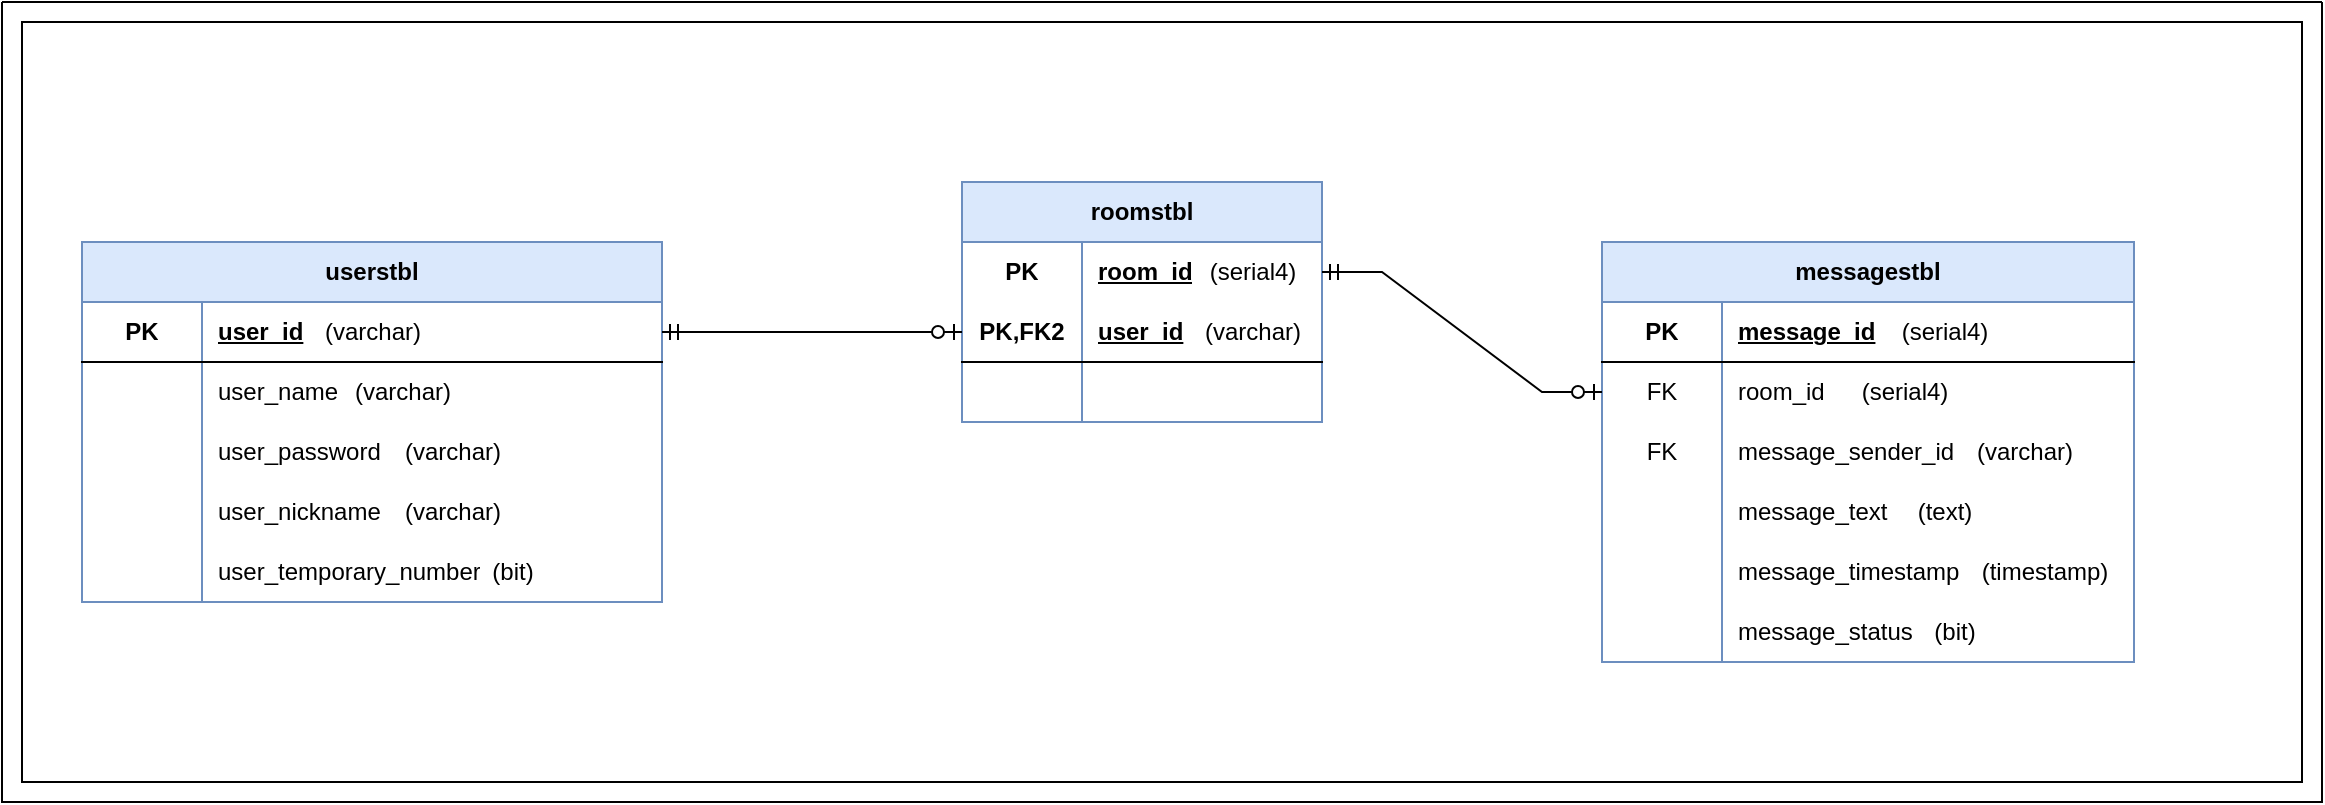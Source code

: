<mxfile version="24.7.10">
  <diagram name="페이지-1" id="kmYeR7EPUDvi5WTIIi8g">
    <mxGraphModel dx="1434" dy="738" grid="1" gridSize="10" guides="1" tooltips="1" connect="1" arrows="1" fold="1" page="1" pageScale="1" pageWidth="827" pageHeight="1169" math="0" shadow="0">
      <root>
        <mxCell id="0" />
        <mxCell id="1" parent="0" />
        <mxCell id="aXkl4HzgFVx6QhO7RbDf-77" value="" style="swimlane;startSize=0;" vertex="1" parent="1">
          <mxGeometry x="40" y="40" width="1160" height="400" as="geometry" />
        </mxCell>
        <mxCell id="aXkl4HzgFVx6QhO7RbDf-78" value="" style="rounded=0;whiteSpace=wrap;html=1;" vertex="1" parent="1">
          <mxGeometry x="50" y="50" width="1140" height="380" as="geometry" />
        </mxCell>
        <mxCell id="aXkl4HzgFVx6QhO7RbDf-1" value="userstbl" style="shape=table;startSize=30;container=1;collapsible=1;childLayout=tableLayout;fixedRows=1;rowLines=0;fontStyle=1;align=center;resizeLast=1;html=1;whiteSpace=wrap;fillColor=#dae8fc;strokeColor=#6c8ebf;" vertex="1" parent="1">
          <mxGeometry x="80" y="160" width="290" height="180" as="geometry" />
        </mxCell>
        <mxCell id="aXkl4HzgFVx6QhO7RbDf-5" value="" style="shape=tableRow;horizontal=0;startSize=0;swimlaneHead=0;swimlaneBody=0;fillColor=none;collapsible=0;dropTarget=0;points=[[0,0.5],[1,0.5]];portConstraint=eastwest;top=0;left=0;right=0;bottom=1;html=1;" vertex="1" parent="aXkl4HzgFVx6QhO7RbDf-1">
          <mxGeometry y="30" width="290" height="30" as="geometry" />
        </mxCell>
        <mxCell id="aXkl4HzgFVx6QhO7RbDf-6" value="PK" style="shape=partialRectangle;connectable=0;fillColor=none;top=0;left=0;bottom=0;right=0;fontStyle=1;overflow=hidden;html=1;whiteSpace=wrap;" vertex="1" parent="aXkl4HzgFVx6QhO7RbDf-5">
          <mxGeometry width="60" height="30" as="geometry">
            <mxRectangle width="60" height="30" as="alternateBounds" />
          </mxGeometry>
        </mxCell>
        <mxCell id="aXkl4HzgFVx6QhO7RbDf-7" value="user_id" style="shape=partialRectangle;connectable=0;fillColor=none;top=0;left=0;bottom=0;right=0;align=left;spacingLeft=6;fontStyle=5;overflow=hidden;html=1;whiteSpace=wrap;" vertex="1" parent="aXkl4HzgFVx6QhO7RbDf-5">
          <mxGeometry x="60" width="230" height="30" as="geometry">
            <mxRectangle width="230" height="30" as="alternateBounds" />
          </mxGeometry>
        </mxCell>
        <mxCell id="aXkl4HzgFVx6QhO7RbDf-8" value="" style="shape=tableRow;horizontal=0;startSize=0;swimlaneHead=0;swimlaneBody=0;fillColor=none;collapsible=0;dropTarget=0;points=[[0,0.5],[1,0.5]];portConstraint=eastwest;top=0;left=0;right=0;bottom=0;html=1;" vertex="1" parent="aXkl4HzgFVx6QhO7RbDf-1">
          <mxGeometry y="60" width="290" height="30" as="geometry" />
        </mxCell>
        <mxCell id="aXkl4HzgFVx6QhO7RbDf-9" value="" style="shape=partialRectangle;connectable=0;fillColor=none;top=0;left=0;bottom=0;right=0;editable=1;overflow=hidden;html=1;whiteSpace=wrap;" vertex="1" parent="aXkl4HzgFVx6QhO7RbDf-8">
          <mxGeometry width="60" height="30" as="geometry">
            <mxRectangle width="60" height="30" as="alternateBounds" />
          </mxGeometry>
        </mxCell>
        <mxCell id="aXkl4HzgFVx6QhO7RbDf-10" value="user_name" style="shape=partialRectangle;connectable=0;fillColor=none;top=0;left=0;bottom=0;right=0;align=left;spacingLeft=6;overflow=hidden;html=1;whiteSpace=wrap;" vertex="1" parent="aXkl4HzgFVx6QhO7RbDf-8">
          <mxGeometry x="60" width="230" height="30" as="geometry">
            <mxRectangle width="230" height="30" as="alternateBounds" />
          </mxGeometry>
        </mxCell>
        <mxCell id="aXkl4HzgFVx6QhO7RbDf-11" value="" style="shape=tableRow;horizontal=0;startSize=0;swimlaneHead=0;swimlaneBody=0;fillColor=none;collapsible=0;dropTarget=0;points=[[0,0.5],[1,0.5]];portConstraint=eastwest;top=0;left=0;right=0;bottom=0;html=1;" vertex="1" parent="aXkl4HzgFVx6QhO7RbDf-1">
          <mxGeometry y="90" width="290" height="30" as="geometry" />
        </mxCell>
        <mxCell id="aXkl4HzgFVx6QhO7RbDf-12" value="" style="shape=partialRectangle;connectable=0;fillColor=none;top=0;left=0;bottom=0;right=0;editable=1;overflow=hidden;html=1;whiteSpace=wrap;" vertex="1" parent="aXkl4HzgFVx6QhO7RbDf-11">
          <mxGeometry width="60" height="30" as="geometry">
            <mxRectangle width="60" height="30" as="alternateBounds" />
          </mxGeometry>
        </mxCell>
        <mxCell id="aXkl4HzgFVx6QhO7RbDf-13" value="user_password" style="shape=partialRectangle;connectable=0;fillColor=none;top=0;left=0;bottom=0;right=0;align=left;spacingLeft=6;overflow=hidden;html=1;whiteSpace=wrap;" vertex="1" parent="aXkl4HzgFVx6QhO7RbDf-11">
          <mxGeometry x="60" width="230" height="30" as="geometry">
            <mxRectangle width="230" height="30" as="alternateBounds" />
          </mxGeometry>
        </mxCell>
        <mxCell id="aXkl4HzgFVx6QhO7RbDf-40" value="" style="shape=tableRow;horizontal=0;startSize=0;swimlaneHead=0;swimlaneBody=0;fillColor=none;collapsible=0;dropTarget=0;points=[[0,0.5],[1,0.5]];portConstraint=eastwest;top=0;left=0;right=0;bottom=0;html=1;" vertex="1" parent="aXkl4HzgFVx6QhO7RbDf-1">
          <mxGeometry y="120" width="290" height="30" as="geometry" />
        </mxCell>
        <mxCell id="aXkl4HzgFVx6QhO7RbDf-41" value="" style="shape=partialRectangle;connectable=0;fillColor=none;top=0;left=0;bottom=0;right=0;editable=1;overflow=hidden;html=1;whiteSpace=wrap;" vertex="1" parent="aXkl4HzgFVx6QhO7RbDf-40">
          <mxGeometry width="60" height="30" as="geometry">
            <mxRectangle width="60" height="30" as="alternateBounds" />
          </mxGeometry>
        </mxCell>
        <mxCell id="aXkl4HzgFVx6QhO7RbDf-42" value="user_nickname" style="shape=partialRectangle;connectable=0;fillColor=none;top=0;left=0;bottom=0;right=0;align=left;spacingLeft=6;overflow=hidden;html=1;whiteSpace=wrap;" vertex="1" parent="aXkl4HzgFVx6QhO7RbDf-40">
          <mxGeometry x="60" width="230" height="30" as="geometry">
            <mxRectangle width="230" height="30" as="alternateBounds" />
          </mxGeometry>
        </mxCell>
        <mxCell id="aXkl4HzgFVx6QhO7RbDf-43" value="" style="shape=tableRow;horizontal=0;startSize=0;swimlaneHead=0;swimlaneBody=0;fillColor=none;collapsible=0;dropTarget=0;points=[[0,0.5],[1,0.5]];portConstraint=eastwest;top=0;left=0;right=0;bottom=0;html=1;" vertex="1" parent="aXkl4HzgFVx6QhO7RbDf-1">
          <mxGeometry y="150" width="290" height="30" as="geometry" />
        </mxCell>
        <mxCell id="aXkl4HzgFVx6QhO7RbDf-44" value="" style="shape=partialRectangle;connectable=0;fillColor=none;top=0;left=0;bottom=0;right=0;editable=1;overflow=hidden;html=1;whiteSpace=wrap;" vertex="1" parent="aXkl4HzgFVx6QhO7RbDf-43">
          <mxGeometry width="60" height="30" as="geometry">
            <mxRectangle width="60" height="30" as="alternateBounds" />
          </mxGeometry>
        </mxCell>
        <mxCell id="aXkl4HzgFVx6QhO7RbDf-45" value="user_temporary_number" style="shape=partialRectangle;connectable=0;fillColor=none;top=0;left=0;bottom=0;right=0;align=left;spacingLeft=6;overflow=hidden;html=1;whiteSpace=wrap;" vertex="1" parent="aXkl4HzgFVx6QhO7RbDf-43">
          <mxGeometry x="60" width="230" height="30" as="geometry">
            <mxRectangle width="230" height="30" as="alternateBounds" />
          </mxGeometry>
        </mxCell>
        <mxCell id="aXkl4HzgFVx6QhO7RbDf-14" value="roomstbl" style="shape=table;startSize=30;container=1;collapsible=1;childLayout=tableLayout;fixedRows=1;rowLines=0;fontStyle=1;align=center;resizeLast=1;html=1;whiteSpace=wrap;fillColor=#dae8fc;strokeColor=#6c8ebf;" vertex="1" parent="1">
          <mxGeometry x="520" y="130" width="180" height="120" as="geometry" />
        </mxCell>
        <mxCell id="aXkl4HzgFVx6QhO7RbDf-15" value="" style="shape=tableRow;horizontal=0;startSize=0;swimlaneHead=0;swimlaneBody=0;fillColor=none;collapsible=0;dropTarget=0;points=[[0,0.5],[1,0.5]];portConstraint=eastwest;top=0;left=0;right=0;bottom=0;html=1;" vertex="1" parent="aXkl4HzgFVx6QhO7RbDf-14">
          <mxGeometry y="30" width="180" height="30" as="geometry" />
        </mxCell>
        <mxCell id="aXkl4HzgFVx6QhO7RbDf-16" value="PK" style="shape=partialRectangle;connectable=0;fillColor=none;top=0;left=0;bottom=0;right=0;fontStyle=1;overflow=hidden;html=1;whiteSpace=wrap;" vertex="1" parent="aXkl4HzgFVx6QhO7RbDf-15">
          <mxGeometry width="60" height="30" as="geometry">
            <mxRectangle width="60" height="30" as="alternateBounds" />
          </mxGeometry>
        </mxCell>
        <mxCell id="aXkl4HzgFVx6QhO7RbDf-17" value="room_id" style="shape=partialRectangle;connectable=0;fillColor=none;top=0;left=0;bottom=0;right=0;align=left;spacingLeft=6;fontStyle=5;overflow=hidden;html=1;whiteSpace=wrap;" vertex="1" parent="aXkl4HzgFVx6QhO7RbDf-15">
          <mxGeometry x="60" width="120" height="30" as="geometry">
            <mxRectangle width="120" height="30" as="alternateBounds" />
          </mxGeometry>
        </mxCell>
        <mxCell id="aXkl4HzgFVx6QhO7RbDf-18" value="" style="shape=tableRow;horizontal=0;startSize=0;swimlaneHead=0;swimlaneBody=0;fillColor=none;collapsible=0;dropTarget=0;points=[[0,0.5],[1,0.5]];portConstraint=eastwest;top=0;left=0;right=0;bottom=1;html=1;" vertex="1" parent="aXkl4HzgFVx6QhO7RbDf-14">
          <mxGeometry y="60" width="180" height="30" as="geometry" />
        </mxCell>
        <mxCell id="aXkl4HzgFVx6QhO7RbDf-19" value="PK,FK2" style="shape=partialRectangle;connectable=0;fillColor=none;top=0;left=0;bottom=0;right=0;fontStyle=1;overflow=hidden;html=1;whiteSpace=wrap;" vertex="1" parent="aXkl4HzgFVx6QhO7RbDf-18">
          <mxGeometry width="60" height="30" as="geometry">
            <mxRectangle width="60" height="30" as="alternateBounds" />
          </mxGeometry>
        </mxCell>
        <mxCell id="aXkl4HzgFVx6QhO7RbDf-20" value="user_id" style="shape=partialRectangle;connectable=0;fillColor=none;top=0;left=0;bottom=0;right=0;align=left;spacingLeft=6;fontStyle=5;overflow=hidden;html=1;whiteSpace=wrap;" vertex="1" parent="aXkl4HzgFVx6QhO7RbDf-18">
          <mxGeometry x="60" width="120" height="30" as="geometry">
            <mxRectangle width="120" height="30" as="alternateBounds" />
          </mxGeometry>
        </mxCell>
        <mxCell id="aXkl4HzgFVx6QhO7RbDf-21" value="" style="shape=tableRow;horizontal=0;startSize=0;swimlaneHead=0;swimlaneBody=0;fillColor=none;collapsible=0;dropTarget=0;points=[[0,0.5],[1,0.5]];portConstraint=eastwest;top=0;left=0;right=0;bottom=0;html=1;" vertex="1" parent="aXkl4HzgFVx6QhO7RbDf-14">
          <mxGeometry y="90" width="180" height="30" as="geometry" />
        </mxCell>
        <mxCell id="aXkl4HzgFVx6QhO7RbDf-22" value="" style="shape=partialRectangle;connectable=0;fillColor=none;top=0;left=0;bottom=0;right=0;editable=1;overflow=hidden;html=1;whiteSpace=wrap;" vertex="1" parent="aXkl4HzgFVx6QhO7RbDf-21">
          <mxGeometry width="60" height="30" as="geometry">
            <mxRectangle width="60" height="30" as="alternateBounds" />
          </mxGeometry>
        </mxCell>
        <mxCell id="aXkl4HzgFVx6QhO7RbDf-23" value="" style="shape=partialRectangle;connectable=0;fillColor=none;top=0;left=0;bottom=0;right=0;align=left;spacingLeft=6;overflow=hidden;html=1;whiteSpace=wrap;" vertex="1" parent="aXkl4HzgFVx6QhO7RbDf-21">
          <mxGeometry x="60" width="120" height="30" as="geometry">
            <mxRectangle width="120" height="30" as="alternateBounds" />
          </mxGeometry>
        </mxCell>
        <mxCell id="aXkl4HzgFVx6QhO7RbDf-27" value="messagestbl" style="shape=table;startSize=30;container=1;collapsible=1;childLayout=tableLayout;fixedRows=1;rowLines=0;fontStyle=1;align=center;resizeLast=1;html=1;whiteSpace=wrap;fillColor=#dae8fc;strokeColor=#6c8ebf;" vertex="1" parent="1">
          <mxGeometry x="840" y="160" width="266" height="210" as="geometry" />
        </mxCell>
        <mxCell id="aXkl4HzgFVx6QhO7RbDf-31" value="" style="shape=tableRow;horizontal=0;startSize=0;swimlaneHead=0;swimlaneBody=0;fillColor=none;collapsible=0;dropTarget=0;points=[[0,0.5],[1,0.5]];portConstraint=eastwest;top=0;left=0;right=0;bottom=1;html=1;" vertex="1" parent="aXkl4HzgFVx6QhO7RbDf-27">
          <mxGeometry y="30" width="266" height="30" as="geometry" />
        </mxCell>
        <mxCell id="aXkl4HzgFVx6QhO7RbDf-32" value="PK" style="shape=partialRectangle;connectable=0;fillColor=none;top=0;left=0;bottom=0;right=0;fontStyle=1;overflow=hidden;html=1;whiteSpace=wrap;" vertex="1" parent="aXkl4HzgFVx6QhO7RbDf-31">
          <mxGeometry width="60" height="30" as="geometry">
            <mxRectangle width="60" height="30" as="alternateBounds" />
          </mxGeometry>
        </mxCell>
        <mxCell id="aXkl4HzgFVx6QhO7RbDf-33" value="message_id" style="shape=partialRectangle;connectable=0;fillColor=none;top=0;left=0;bottom=0;right=0;align=left;spacingLeft=6;fontStyle=5;overflow=hidden;html=1;whiteSpace=wrap;" vertex="1" parent="aXkl4HzgFVx6QhO7RbDf-31">
          <mxGeometry x="60" width="206" height="30" as="geometry">
            <mxRectangle width="206" height="30" as="alternateBounds" />
          </mxGeometry>
        </mxCell>
        <mxCell id="aXkl4HzgFVx6QhO7RbDf-34" value="" style="shape=tableRow;horizontal=0;startSize=0;swimlaneHead=0;swimlaneBody=0;fillColor=none;collapsible=0;dropTarget=0;points=[[0,0.5],[1,0.5]];portConstraint=eastwest;top=0;left=0;right=0;bottom=0;html=1;" vertex="1" parent="aXkl4HzgFVx6QhO7RbDf-27">
          <mxGeometry y="60" width="266" height="30" as="geometry" />
        </mxCell>
        <mxCell id="aXkl4HzgFVx6QhO7RbDf-35" value="FK" style="shape=partialRectangle;connectable=0;fillColor=none;top=0;left=0;bottom=0;right=0;editable=1;overflow=hidden;html=1;whiteSpace=wrap;" vertex="1" parent="aXkl4HzgFVx6QhO7RbDf-34">
          <mxGeometry width="60" height="30" as="geometry">
            <mxRectangle width="60" height="30" as="alternateBounds" />
          </mxGeometry>
        </mxCell>
        <mxCell id="aXkl4HzgFVx6QhO7RbDf-36" value="room_id" style="shape=partialRectangle;connectable=0;fillColor=none;top=0;left=0;bottom=0;right=0;align=left;spacingLeft=6;overflow=hidden;html=1;whiteSpace=wrap;" vertex="1" parent="aXkl4HzgFVx6QhO7RbDf-34">
          <mxGeometry x="60" width="206" height="30" as="geometry">
            <mxRectangle width="206" height="30" as="alternateBounds" />
          </mxGeometry>
        </mxCell>
        <mxCell id="aXkl4HzgFVx6QhO7RbDf-37" value="" style="shape=tableRow;horizontal=0;startSize=0;swimlaneHead=0;swimlaneBody=0;fillColor=none;collapsible=0;dropTarget=0;points=[[0,0.5],[1,0.5]];portConstraint=eastwest;top=0;left=0;right=0;bottom=0;html=1;" vertex="1" parent="aXkl4HzgFVx6QhO7RbDf-27">
          <mxGeometry y="90" width="266" height="30" as="geometry" />
        </mxCell>
        <mxCell id="aXkl4HzgFVx6QhO7RbDf-38" value="FK" style="shape=partialRectangle;connectable=0;fillColor=none;top=0;left=0;bottom=0;right=0;editable=1;overflow=hidden;html=1;whiteSpace=wrap;" vertex="1" parent="aXkl4HzgFVx6QhO7RbDf-37">
          <mxGeometry width="60" height="30" as="geometry">
            <mxRectangle width="60" height="30" as="alternateBounds" />
          </mxGeometry>
        </mxCell>
        <mxCell id="aXkl4HzgFVx6QhO7RbDf-39" value="message_sender_id" style="shape=partialRectangle;connectable=0;fillColor=none;top=0;left=0;bottom=0;right=0;align=left;spacingLeft=6;overflow=hidden;html=1;whiteSpace=wrap;" vertex="1" parent="aXkl4HzgFVx6QhO7RbDf-37">
          <mxGeometry x="60" width="206" height="30" as="geometry">
            <mxRectangle width="206" height="30" as="alternateBounds" />
          </mxGeometry>
        </mxCell>
        <mxCell id="aXkl4HzgFVx6QhO7RbDf-49" value="" style="shape=tableRow;horizontal=0;startSize=0;swimlaneHead=0;swimlaneBody=0;fillColor=none;collapsible=0;dropTarget=0;points=[[0,0.5],[1,0.5]];portConstraint=eastwest;top=0;left=0;right=0;bottom=0;html=1;" vertex="1" parent="aXkl4HzgFVx6QhO7RbDf-27">
          <mxGeometry y="120" width="266" height="30" as="geometry" />
        </mxCell>
        <mxCell id="aXkl4HzgFVx6QhO7RbDf-50" value="" style="shape=partialRectangle;connectable=0;fillColor=none;top=0;left=0;bottom=0;right=0;editable=1;overflow=hidden;html=1;whiteSpace=wrap;" vertex="1" parent="aXkl4HzgFVx6QhO7RbDf-49">
          <mxGeometry width="60" height="30" as="geometry">
            <mxRectangle width="60" height="30" as="alternateBounds" />
          </mxGeometry>
        </mxCell>
        <mxCell id="aXkl4HzgFVx6QhO7RbDf-51" value="message_text" style="shape=partialRectangle;connectable=0;fillColor=none;top=0;left=0;bottom=0;right=0;align=left;spacingLeft=6;overflow=hidden;html=1;whiteSpace=wrap;" vertex="1" parent="aXkl4HzgFVx6QhO7RbDf-49">
          <mxGeometry x="60" width="206" height="30" as="geometry">
            <mxRectangle width="206" height="30" as="alternateBounds" />
          </mxGeometry>
        </mxCell>
        <mxCell id="aXkl4HzgFVx6QhO7RbDf-52" value="" style="shape=tableRow;horizontal=0;startSize=0;swimlaneHead=0;swimlaneBody=0;fillColor=none;collapsible=0;dropTarget=0;points=[[0,0.5],[1,0.5]];portConstraint=eastwest;top=0;left=0;right=0;bottom=0;html=1;" vertex="1" parent="aXkl4HzgFVx6QhO7RbDf-27">
          <mxGeometry y="150" width="266" height="30" as="geometry" />
        </mxCell>
        <mxCell id="aXkl4HzgFVx6QhO7RbDf-53" value="" style="shape=partialRectangle;connectable=0;fillColor=none;top=0;left=0;bottom=0;right=0;editable=1;overflow=hidden;html=1;whiteSpace=wrap;" vertex="1" parent="aXkl4HzgFVx6QhO7RbDf-52">
          <mxGeometry width="60" height="30" as="geometry">
            <mxRectangle width="60" height="30" as="alternateBounds" />
          </mxGeometry>
        </mxCell>
        <mxCell id="aXkl4HzgFVx6QhO7RbDf-54" value="message_timestamp" style="shape=partialRectangle;connectable=0;fillColor=none;top=0;left=0;bottom=0;right=0;align=left;spacingLeft=6;overflow=hidden;html=1;whiteSpace=wrap;" vertex="1" parent="aXkl4HzgFVx6QhO7RbDf-52">
          <mxGeometry x="60" width="206" height="30" as="geometry">
            <mxRectangle width="206" height="30" as="alternateBounds" />
          </mxGeometry>
        </mxCell>
        <mxCell id="aXkl4HzgFVx6QhO7RbDf-55" value="" style="shape=tableRow;horizontal=0;startSize=0;swimlaneHead=0;swimlaneBody=0;fillColor=none;collapsible=0;dropTarget=0;points=[[0,0.5],[1,0.5]];portConstraint=eastwest;top=0;left=0;right=0;bottom=0;html=1;" vertex="1" parent="aXkl4HzgFVx6QhO7RbDf-27">
          <mxGeometry y="180" width="266" height="30" as="geometry" />
        </mxCell>
        <mxCell id="aXkl4HzgFVx6QhO7RbDf-56" value="" style="shape=partialRectangle;connectable=0;fillColor=none;top=0;left=0;bottom=0;right=0;editable=1;overflow=hidden;html=1;whiteSpace=wrap;" vertex="1" parent="aXkl4HzgFVx6QhO7RbDf-55">
          <mxGeometry width="60" height="30" as="geometry">
            <mxRectangle width="60" height="30" as="alternateBounds" />
          </mxGeometry>
        </mxCell>
        <mxCell id="aXkl4HzgFVx6QhO7RbDf-57" value="message_status" style="shape=partialRectangle;connectable=0;fillColor=none;top=0;left=0;bottom=0;right=0;align=left;spacingLeft=6;overflow=hidden;html=1;whiteSpace=wrap;" vertex="1" parent="aXkl4HzgFVx6QhO7RbDf-55">
          <mxGeometry x="60" width="206" height="30" as="geometry">
            <mxRectangle width="206" height="30" as="alternateBounds" />
          </mxGeometry>
        </mxCell>
        <mxCell id="aXkl4HzgFVx6QhO7RbDf-61" value="(varchar)" style="text;html=1;align=center;verticalAlign=middle;resizable=0;points=[];autosize=1;strokeColor=none;fillColor=none;" vertex="1" parent="1">
          <mxGeometry x="190" y="190" width="70" height="30" as="geometry" />
        </mxCell>
        <mxCell id="aXkl4HzgFVx6QhO7RbDf-63" value="(varchar)" style="text;html=1;align=center;verticalAlign=middle;resizable=0;points=[];autosize=1;strokeColor=none;fillColor=none;" vertex="1" parent="1">
          <mxGeometry x="205" y="220" width="70" height="30" as="geometry" />
        </mxCell>
        <mxCell id="aXkl4HzgFVx6QhO7RbDf-64" value="(varchar)" style="text;html=1;align=center;verticalAlign=middle;resizable=0;points=[];autosize=1;strokeColor=none;fillColor=none;" vertex="1" parent="1">
          <mxGeometry x="230" y="250" width="70" height="30" as="geometry" />
        </mxCell>
        <mxCell id="aXkl4HzgFVx6QhO7RbDf-65" value="(varchar)" style="text;html=1;align=center;verticalAlign=middle;resizable=0;points=[];autosize=1;strokeColor=none;fillColor=none;" vertex="1" parent="1">
          <mxGeometry x="230" y="280" width="70" height="30" as="geometry" />
        </mxCell>
        <mxCell id="aXkl4HzgFVx6QhO7RbDf-66" value="(bit)" style="text;html=1;align=center;verticalAlign=middle;resizable=0;points=[];autosize=1;strokeColor=none;fillColor=none;" vertex="1" parent="1">
          <mxGeometry x="275" y="310" width="40" height="30" as="geometry" />
        </mxCell>
        <mxCell id="aXkl4HzgFVx6QhO7RbDf-67" value="(serial4)" style="text;html=1;align=center;verticalAlign=middle;resizable=0;points=[];autosize=1;strokeColor=none;fillColor=none;" vertex="1" parent="1">
          <mxGeometry x="630" y="160" width="70" height="30" as="geometry" />
        </mxCell>
        <mxCell id="aXkl4HzgFVx6QhO7RbDf-68" value="(varchar)" style="text;html=1;align=center;verticalAlign=middle;resizable=0;points=[];autosize=1;strokeColor=none;fillColor=none;" vertex="1" parent="1">
          <mxGeometry x="630" y="190" width="70" height="30" as="geometry" />
        </mxCell>
        <mxCell id="aXkl4HzgFVx6QhO7RbDf-69" value="(serial4)" style="text;html=1;align=center;verticalAlign=middle;resizable=0;points=[];autosize=1;strokeColor=none;fillColor=none;" vertex="1" parent="1">
          <mxGeometry x="976" y="190" width="70" height="30" as="geometry" />
        </mxCell>
        <mxCell id="aXkl4HzgFVx6QhO7RbDf-70" value="(serial4)" style="text;html=1;align=center;verticalAlign=middle;resizable=0;points=[];autosize=1;strokeColor=none;fillColor=none;" vertex="1" parent="1">
          <mxGeometry x="956" y="220" width="70" height="30" as="geometry" />
        </mxCell>
        <mxCell id="aXkl4HzgFVx6QhO7RbDf-71" value="(varchar)" style="text;html=1;align=center;verticalAlign=middle;resizable=0;points=[];autosize=1;strokeColor=none;fillColor=none;" vertex="1" parent="1">
          <mxGeometry x="1016" y="250" width="70" height="30" as="geometry" />
        </mxCell>
        <mxCell id="aXkl4HzgFVx6QhO7RbDf-72" value="(timestamp)" style="text;html=1;align=center;verticalAlign=middle;resizable=0;points=[];autosize=1;strokeColor=none;fillColor=none;" vertex="1" parent="1">
          <mxGeometry x="1016" y="310" width="90" height="30" as="geometry" />
        </mxCell>
        <mxCell id="aXkl4HzgFVx6QhO7RbDf-73" value="(text)" style="text;html=1;align=center;verticalAlign=middle;resizable=0;points=[];autosize=1;strokeColor=none;fillColor=none;" vertex="1" parent="1">
          <mxGeometry x="986" y="280" width="50" height="30" as="geometry" />
        </mxCell>
        <mxCell id="aXkl4HzgFVx6QhO7RbDf-74" value="(bit)" style="text;html=1;align=center;verticalAlign=middle;resizable=0;points=[];autosize=1;strokeColor=none;fillColor=none;" vertex="1" parent="1">
          <mxGeometry x="996" y="340" width="40" height="30" as="geometry" />
        </mxCell>
        <mxCell id="aXkl4HzgFVx6QhO7RbDf-75" value="" style="edgeStyle=entityRelationEdgeStyle;fontSize=12;html=1;endArrow=ERzeroToOne;startArrow=ERmandOne;rounded=0;exitX=1;exitY=0.5;exitDx=0;exitDy=0;entryX=0;entryY=0.5;entryDx=0;entryDy=0;" edge="1" parent="1" source="aXkl4HzgFVx6QhO7RbDf-5" target="aXkl4HzgFVx6QhO7RbDf-18">
          <mxGeometry width="100" height="100" relative="1" as="geometry">
            <mxPoint x="650" y="330" as="sourcePoint" />
            <mxPoint x="470" y="250" as="targetPoint" />
          </mxGeometry>
        </mxCell>
        <mxCell id="aXkl4HzgFVx6QhO7RbDf-76" value="" style="edgeStyle=entityRelationEdgeStyle;fontSize=12;html=1;endArrow=ERzeroToOne;startArrow=ERmandOne;rounded=0;entryX=0;entryY=0.5;entryDx=0;entryDy=0;exitX=1;exitY=0.5;exitDx=0;exitDy=0;" edge="1" parent="1" source="aXkl4HzgFVx6QhO7RbDf-15" target="aXkl4HzgFVx6QhO7RbDf-34">
          <mxGeometry width="100" height="100" relative="1" as="geometry">
            <mxPoint x="740" y="320" as="sourcePoint" />
            <mxPoint x="750" y="230" as="targetPoint" />
          </mxGeometry>
        </mxCell>
      </root>
    </mxGraphModel>
  </diagram>
</mxfile>
